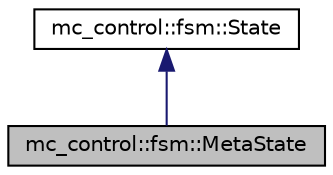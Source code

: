 digraph "mc_control::fsm::MetaState"
{
 // INTERACTIVE_SVG=YES
 // LATEX_PDF_SIZE
  edge [fontname="Helvetica",fontsize="10",labelfontname="Helvetica",labelfontsize="10"];
  node [fontname="Helvetica",fontsize="10",shape=record];
  Node1 [label="mc_control::fsm::MetaState",height=0.2,width=0.4,color="black", fillcolor="grey75", style="filled", fontcolor="black",tooltip=" "];
  Node2 -> Node1 [dir="back",color="midnightblue",fontsize="10",style="solid",fontname="Helvetica"];
  Node2 [label="mc_control::fsm::State",height=0.2,width=0.4,color="black", fillcolor="white", style="filled",URL="$structmc__control_1_1fsm_1_1State.html",tooltip=" "];
}
